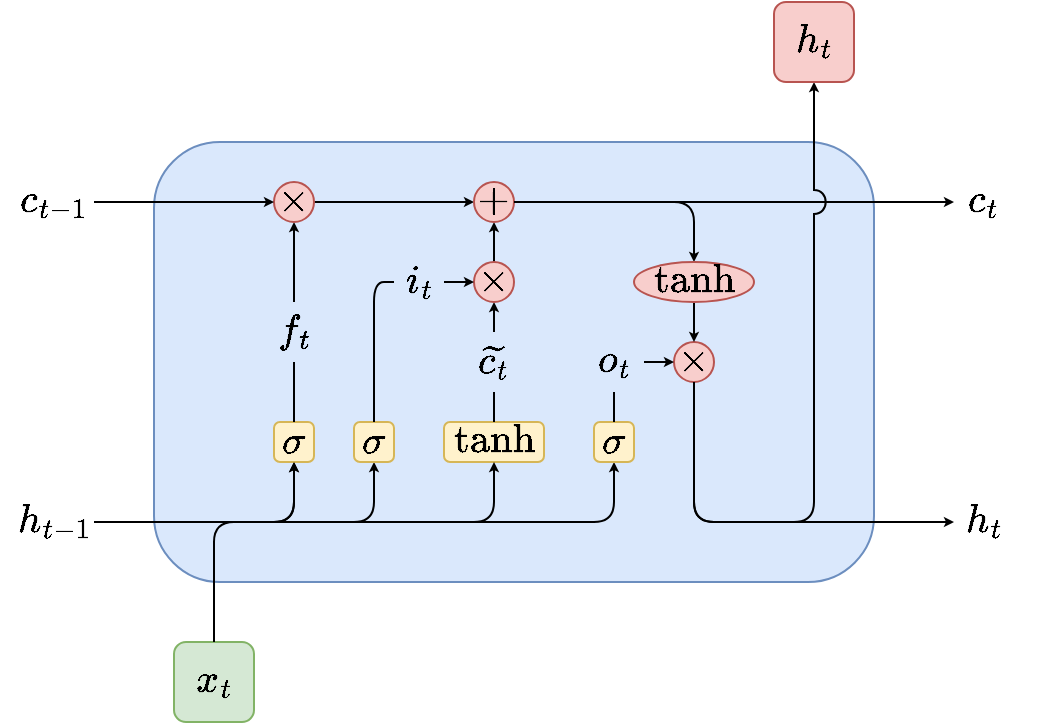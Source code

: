 <mxfile version="14.9.6" type="device"><diagram id="NlMqrlt0H7gpSdNyKNgv" name="Page-1"><mxGraphModel dx="760" dy="690" grid="1" gridSize="10" guides="1" tooltips="1" connect="1" arrows="1" fold="1" page="1" pageScale="1" pageWidth="850" pageHeight="1100" math="1" shadow="0"><root><mxCell id="0"/><mxCell id="1" parent="0"/><mxCell id="H3HsotdIxhZwdMS4Lfef-60" value="" style="rounded=1;whiteSpace=wrap;html=1;labelBackgroundColor=none;fontSize=17;fillColor=#dae8fc;strokeColor=#6c8ebf;" vertex="1" parent="1"><mxGeometry x="270" y="190" width="360" height="220" as="geometry"/></mxCell><mxCell id="H3HsotdIxhZwdMS4Lfef-6" value="$$h_{t-1}$$" style="text;html=1;strokeColor=none;fillColor=none;align=center;verticalAlign=middle;whiteSpace=wrap;rounded=0;labelBackgroundColor=none;fontSize=17;" vertex="1" parent="1"><mxGeometry x="200" y="370" width="40" height="20" as="geometry"/></mxCell><mxCell id="H3HsotdIxhZwdMS4Lfef-24" value="" style="edgeStyle=elbowEdgeStyle;rounded=0;orthogonalLoop=1;jettySize=auto;elbow=vertical;html=1;fontSize=17;startArrow=none;startFill=0;startSize=2;endSize=2;exitX=0.5;exitY=0;exitDx=0;exitDy=0;" edge="1" parent="1" source="H3HsotdIxhZwdMS4Lfef-51" target="H3HsotdIxhZwdMS4Lfef-21"><mxGeometry relative="1" as="geometry"><mxPoint x="340" y="330" as="sourcePoint"/></mxGeometry></mxCell><mxCell id="H3HsotdIxhZwdMS4Lfef-18" value="" style="edgeStyle=elbowEdgeStyle;rounded=0;orthogonalLoop=1;jettySize=auto;elbow=vertical;html=1;fontSize=17;startArrow=none;startFill=0;startSize=2;endSize=2;" edge="1" parent="1" source="H3HsotdIxhZwdMS4Lfef-55" target="H3HsotdIxhZwdMS4Lfef-17"><mxGeometry relative="1" as="geometry"/></mxCell><mxCell id="H3HsotdIxhZwdMS4Lfef-12" value="&lt;span&gt;$$\tanh$$&lt;/span&gt;" style="rounded=1;whiteSpace=wrap;html=1;labelBackgroundColor=none;fontSize=17;fillColor=#fff2cc;strokeColor=#d6b656;" vertex="1" parent="1"><mxGeometry x="415" y="330" width="50" height="20" as="geometry"/></mxCell><mxCell id="H3HsotdIxhZwdMS4Lfef-13" value="" style="endArrow=classic;html=1;fontSize=17;startSize=2;endSize=2;exitX=1;exitY=0.5;exitDx=0;exitDy=0;entryX=0.5;entryY=1;entryDx=0;entryDy=0;" edge="1" parent="1" source="H3HsotdIxhZwdMS4Lfef-6" target="H3HsotdIxhZwdMS4Lfef-43"><mxGeometry width="50" height="50" relative="1" as="geometry"><mxPoint x="310" y="380" as="sourcePoint"/><mxPoint x="340" y="350" as="targetPoint"/><Array as="points"><mxPoint x="340" y="380"/></Array></mxGeometry></mxCell><mxCell id="H3HsotdIxhZwdMS4Lfef-14" value="" style="endArrow=classic;html=1;fontSize=17;startSize=2;endSize=2;exitX=1;exitY=0.5;exitDx=0;exitDy=0;entryX=0.5;entryY=1;entryDx=0;entryDy=0;" edge="1" parent="1" source="H3HsotdIxhZwdMS4Lfef-6" target="H3HsotdIxhZwdMS4Lfef-46"><mxGeometry width="50" height="50" relative="1" as="geometry"><mxPoint x="310" y="380" as="sourcePoint"/><mxPoint x="380" y="350" as="targetPoint"/><Array as="points"><mxPoint x="380" y="380"/></Array></mxGeometry></mxCell><mxCell id="H3HsotdIxhZwdMS4Lfef-15" value="" style="endArrow=classic;html=1;fontSize=17;startSize=2;endSize=2;exitX=1;exitY=0.5;exitDx=0;exitDy=0;entryX=0.5;entryY=1;entryDx=0;entryDy=0;" edge="1" parent="1" source="H3HsotdIxhZwdMS4Lfef-6" target="H3HsotdIxhZwdMS4Lfef-12"><mxGeometry width="50" height="50" relative="1" as="geometry"><mxPoint x="310" y="380" as="sourcePoint"/><mxPoint x="390" y="360" as="targetPoint"/><Array as="points"><mxPoint x="440" y="380"/></Array></mxGeometry></mxCell><mxCell id="H3HsotdIxhZwdMS4Lfef-16" value="" style="endArrow=classic;html=1;fontSize=17;startSize=2;endSize=2;exitX=1;exitY=0.5;exitDx=0;exitDy=0;entryX=0.5;entryY=1;entryDx=0;entryDy=0;" edge="1" parent="1" source="H3HsotdIxhZwdMS4Lfef-6" target="H3HsotdIxhZwdMS4Lfef-47"><mxGeometry width="50" height="50" relative="1" as="geometry"><mxPoint x="310" y="380" as="sourcePoint"/><mxPoint x="500" y="350" as="targetPoint"/><Array as="points"><mxPoint x="500" y="380"/></Array></mxGeometry></mxCell><mxCell id="H3HsotdIxhZwdMS4Lfef-26" value="" style="edgeStyle=elbowEdgeStyle;rounded=0;orthogonalLoop=1;jettySize=auto;elbow=vertical;html=1;fontSize=17;startArrow=none;startFill=0;startSize=2;endSize=2;exitX=0.5;exitY=0;exitDx=0;exitDy=0;" edge="1" parent="1" source="H3HsotdIxhZwdMS4Lfef-17" target="H3HsotdIxhZwdMS4Lfef-25"><mxGeometry relative="1" as="geometry"><mxPoint x="440" y="270" as="sourcePoint"/></mxGeometry></mxCell><mxCell id="H3HsotdIxhZwdMS4Lfef-17" value="$$\times$$" style="ellipse;whiteSpace=wrap;html=1;aspect=fixed;labelBackgroundColor=none;fontSize=17;fillColor=#f8cecc;strokeColor=#b85450;" vertex="1" parent="1"><mxGeometry x="430" y="250" width="20" height="20" as="geometry"/></mxCell><mxCell id="H3HsotdIxhZwdMS4Lfef-19" value="" style="endArrow=classic;html=1;fontSize=17;startSize=2;endSize=2;exitX=1;exitY=0.5;exitDx=0;exitDy=0;entryX=0;entryY=0.5;entryDx=0;entryDy=0;startArrow=none;" edge="1" parent="1" source="H3HsotdIxhZwdMS4Lfef-53" target="H3HsotdIxhZwdMS4Lfef-17"><mxGeometry width="50" height="50" relative="1" as="geometry"><mxPoint x="380" y="330" as="sourcePoint"/><mxPoint x="440" y="320" as="targetPoint"/><Array as="points"/></mxGeometry></mxCell><mxCell id="H3HsotdIxhZwdMS4Lfef-27" value="" style="edgeStyle=elbowEdgeStyle;rounded=0;orthogonalLoop=1;jettySize=auto;elbow=vertical;html=1;fontSize=17;startArrow=none;startFill=0;startSize=2;endSize=2;" edge="1" parent="1" source="H3HsotdIxhZwdMS4Lfef-21" target="H3HsotdIxhZwdMS4Lfef-25"><mxGeometry relative="1" as="geometry"/></mxCell><mxCell id="H3HsotdIxhZwdMS4Lfef-21" value="$$\times$$" style="ellipse;whiteSpace=wrap;html=1;aspect=fixed;labelBackgroundColor=none;fontSize=17;fillColor=#f8cecc;strokeColor=#b85450;" vertex="1" parent="1"><mxGeometry x="330" y="210" width="20" height="20" as="geometry"/></mxCell><mxCell id="H3HsotdIxhZwdMS4Lfef-23" value="" style="edgeStyle=elbowEdgeStyle;rounded=0;orthogonalLoop=1;jettySize=auto;elbow=vertical;html=1;fontSize=17;startArrow=none;startFill=0;startSize=2;endSize=2;exitX=1;exitY=0.5;exitDx=0;exitDy=0;" edge="1" parent="1" source="H3HsotdIxhZwdMS4Lfef-22" target="H3HsotdIxhZwdMS4Lfef-21"><mxGeometry relative="1" as="geometry"><mxPoint x="240" y="220" as="sourcePoint"/></mxGeometry></mxCell><mxCell id="H3HsotdIxhZwdMS4Lfef-22" value="$$c_{t-1}$$" style="text;html=1;strokeColor=none;fillColor=none;align=center;verticalAlign=middle;whiteSpace=wrap;rounded=0;labelBackgroundColor=none;fontSize=17;" vertex="1" parent="1"><mxGeometry x="200" y="210" width="40" height="20" as="geometry"/></mxCell><mxCell id="H3HsotdIxhZwdMS4Lfef-25" value="$$+$$" style="ellipse;whiteSpace=wrap;html=1;aspect=fixed;labelBackgroundColor=none;fontSize=17;fillColor=#f8cecc;strokeColor=#b85450;" vertex="1" parent="1"><mxGeometry x="430" y="210" width="20" height="20" as="geometry"/></mxCell><mxCell id="H3HsotdIxhZwdMS4Lfef-30" value="" style="endArrow=classic;html=1;fontSize=17;startSize=2;endSize=2;exitX=1;exitY=0.5;exitDx=0;exitDy=0;entryX=0.5;entryY=0;entryDx=0;entryDy=0;" edge="1" parent="1" source="H3HsotdIxhZwdMS4Lfef-25" target="H3HsotdIxhZwdMS4Lfef-48"><mxGeometry width="50" height="50" relative="1" as="geometry"><mxPoint x="390" y="350" as="sourcePoint"/><mxPoint x="560" y="250" as="targetPoint"/><Array as="points"><mxPoint x="500" y="220"/><mxPoint x="540" y="220"/></Array></mxGeometry></mxCell><mxCell id="H3HsotdIxhZwdMS4Lfef-31" value="$$\times$$" style="ellipse;whiteSpace=wrap;html=1;aspect=fixed;labelBackgroundColor=none;fontSize=17;fillColor=#f8cecc;strokeColor=#b85450;" vertex="1" parent="1"><mxGeometry x="530" y="290" width="20" height="20" as="geometry"/></mxCell><mxCell id="H3HsotdIxhZwdMS4Lfef-34" value="" style="endArrow=classic;html=1;fontSize=17;startSize=2;endSize=2;entryX=0;entryY=0.5;entryDx=0;entryDy=0;exitX=1;exitY=0.5;exitDx=0;exitDy=0;startArrow=none;" edge="1" parent="1" source="H3HsotdIxhZwdMS4Lfef-57" target="H3HsotdIxhZwdMS4Lfef-31"><mxGeometry width="50" height="50" relative="1" as="geometry"><mxPoint x="550" y="300" as="sourcePoint"/><mxPoint x="460" y="320" as="targetPoint"/><Array as="points"/></mxGeometry></mxCell><mxCell id="H3HsotdIxhZwdMS4Lfef-36" value="$$h_t$$" style="text;html=1;strokeColor=none;fillColor=none;align=center;verticalAlign=middle;whiteSpace=wrap;rounded=0;labelBackgroundColor=none;fontSize=17;" vertex="1" parent="1"><mxGeometry x="670" y="370" width="30" height="20" as="geometry"/></mxCell><mxCell id="H3HsotdIxhZwdMS4Lfef-37" value="" style="endArrow=classic;html=1;fontSize=17;startSize=2;endSize=2;entryX=0;entryY=0.5;entryDx=0;entryDy=0;exitX=0.5;exitY=1;exitDx=0;exitDy=0;" edge="1" parent="1" source="H3HsotdIxhZwdMS4Lfef-31" target="H3HsotdIxhZwdMS4Lfef-36"><mxGeometry width="50" height="50" relative="1" as="geometry"><mxPoint x="500" y="370" as="sourcePoint"/><mxPoint x="550" y="320" as="targetPoint"/><Array as="points"><mxPoint x="540" y="380"/></Array></mxGeometry></mxCell><mxCell id="H3HsotdIxhZwdMS4Lfef-39" value="$$c_t$$" style="text;html=1;strokeColor=none;fillColor=none;align=center;verticalAlign=middle;whiteSpace=wrap;rounded=0;labelBackgroundColor=none;fontSize=17;" vertex="1" parent="1"><mxGeometry x="670" y="210" width="30" height="20" as="geometry"/></mxCell><mxCell id="H3HsotdIxhZwdMS4Lfef-40" value="" style="endArrow=classic;html=1;fontSize=17;startSize=2;endSize=2;exitX=1;exitY=0.5;exitDx=0;exitDy=0;entryX=0;entryY=0.5;entryDx=0;entryDy=0;shadow=0;sketch=0;targetPerimeterSpacing=0;jumpStyle=none;" edge="1" parent="1" source="H3HsotdIxhZwdMS4Lfef-25" target="H3HsotdIxhZwdMS4Lfef-39"><mxGeometry width="50" height="50" relative="1" as="geometry"><mxPoint x="600" y="340" as="sourcePoint"/><mxPoint x="650" y="290" as="targetPoint"/></mxGeometry></mxCell><mxCell id="H3HsotdIxhZwdMS4Lfef-41" value="" style="endArrow=classic;html=1;fontSize=17;startSize=2;endSize=2;exitX=0.5;exitY=1;exitDx=0;exitDy=0;jumpStyle=arc;jumpSize=12;entryX=0.5;entryY=1;entryDx=0;entryDy=0;" edge="1" parent="1" source="H3HsotdIxhZwdMS4Lfef-31" target="H3HsotdIxhZwdMS4Lfef-62"><mxGeometry width="50" height="50" relative="1" as="geometry"><mxPoint x="430" y="320" as="sourcePoint"/><mxPoint x="620" y="150" as="targetPoint"/><Array as="points"><mxPoint x="540" y="380"/><mxPoint x="600" y="380"/></Array></mxGeometry></mxCell><mxCell id="H3HsotdIxhZwdMS4Lfef-43" value="&lt;span&gt;$$\sigma$$&lt;/span&gt;" style="rounded=1;whiteSpace=wrap;html=1;labelBackgroundColor=none;fontSize=17;fillColor=#fff2cc;strokeColor=#d6b656;" vertex="1" parent="1"><mxGeometry x="330" y="330" width="20" height="20" as="geometry"/></mxCell><mxCell id="H3HsotdIxhZwdMS4Lfef-46" value="&lt;span&gt;$$\sigma$$&lt;/span&gt;" style="rounded=1;whiteSpace=wrap;html=1;labelBackgroundColor=none;fontSize=17;fillColor=#fff2cc;strokeColor=#d6b656;" vertex="1" parent="1"><mxGeometry x="370" y="330" width="20" height="20" as="geometry"/></mxCell><mxCell id="H3HsotdIxhZwdMS4Lfef-47" value="&lt;span&gt;$$\sigma$$&lt;/span&gt;" style="rounded=1;whiteSpace=wrap;html=1;labelBackgroundColor=none;fontSize=17;fillColor=#fff2cc;strokeColor=#d6b656;" vertex="1" parent="1"><mxGeometry x="490" y="330" width="20" height="20" as="geometry"/></mxCell><mxCell id="H3HsotdIxhZwdMS4Lfef-49" value="" style="edgeStyle=elbowEdgeStyle;rounded=0;sketch=0;jumpStyle=arc;jumpSize=12;orthogonalLoop=1;jettySize=auto;elbow=vertical;html=1;shadow=0;fontSize=17;startArrow=none;startFill=0;startSize=2;endSize=2;targetPerimeterSpacing=0;" edge="1" parent="1" source="H3HsotdIxhZwdMS4Lfef-48" target="H3HsotdIxhZwdMS4Lfef-31"><mxGeometry relative="1" as="geometry"/></mxCell><mxCell id="H3HsotdIxhZwdMS4Lfef-48" value="&lt;span&gt;$$\tanh$$&lt;/span&gt;" style="ellipse;whiteSpace=wrap;html=1;labelBackgroundColor=none;fontSize=17;fillColor=#f8cecc;strokeColor=#b85450;" vertex="1" parent="1"><mxGeometry x="510" y="250" width="60" height="20" as="geometry"/></mxCell><mxCell id="H3HsotdIxhZwdMS4Lfef-51" value="$$f_t$$" style="text;html=1;strokeColor=none;fillColor=none;align=center;verticalAlign=middle;whiteSpace=wrap;rounded=0;labelBackgroundColor=none;fontSize=17;" vertex="1" parent="1"><mxGeometry x="320" y="270" width="40" height="30" as="geometry"/></mxCell><mxCell id="H3HsotdIxhZwdMS4Lfef-52" value="" style="edgeStyle=elbowEdgeStyle;rounded=0;orthogonalLoop=1;jettySize=auto;elbow=vertical;html=1;fontSize=17;startArrow=none;startFill=0;startSize=2;endSize=2;exitX=0.5;exitY=0;exitDx=0;exitDy=0;endArrow=none;" edge="1" parent="1" source="H3HsotdIxhZwdMS4Lfef-43" target="H3HsotdIxhZwdMS4Lfef-51"><mxGeometry relative="1" as="geometry"><mxPoint x="340" y="330" as="sourcePoint"/><mxPoint x="340" y="230" as="targetPoint"/></mxGeometry></mxCell><mxCell id="H3HsotdIxhZwdMS4Lfef-53" value="$$i_t$$" style="text;html=1;strokeColor=none;fillColor=none;align=center;verticalAlign=middle;whiteSpace=wrap;rounded=0;labelBackgroundColor=none;fontSize=17;" vertex="1" parent="1"><mxGeometry x="390" y="245" width="25" height="30" as="geometry"/></mxCell><mxCell id="H3HsotdIxhZwdMS4Lfef-54" value="" style="endArrow=none;html=1;fontSize=17;startSize=2;endSize=2;exitX=0.5;exitY=0;exitDx=0;exitDy=0;entryX=0;entryY=0.5;entryDx=0;entryDy=0;" edge="1" parent="1" source="H3HsotdIxhZwdMS4Lfef-46" target="H3HsotdIxhZwdMS4Lfef-53"><mxGeometry width="50" height="50" relative="1" as="geometry"><mxPoint x="380" y="330" as="sourcePoint"/><mxPoint x="430" y="300" as="targetPoint"/><Array as="points"><mxPoint x="380" y="260"/></Array></mxGeometry></mxCell><mxCell id="H3HsotdIxhZwdMS4Lfef-55" value="$$\widetilde{c_t}$$" style="text;html=1;strokeColor=none;fillColor=none;align=center;verticalAlign=middle;whiteSpace=wrap;rounded=0;labelBackgroundColor=none;fontSize=17;" vertex="1" parent="1"><mxGeometry x="425" y="285" width="30" height="30" as="geometry"/></mxCell><mxCell id="H3HsotdIxhZwdMS4Lfef-56" value="" style="edgeStyle=elbowEdgeStyle;rounded=0;orthogonalLoop=1;jettySize=auto;elbow=vertical;html=1;fontSize=17;startArrow=none;startFill=0;startSize=2;endSize=2;endArrow=none;" edge="1" parent="1" source="H3HsotdIxhZwdMS4Lfef-12" target="H3HsotdIxhZwdMS4Lfef-55"><mxGeometry relative="1" as="geometry"><mxPoint x="440" y="330" as="sourcePoint"/><mxPoint x="440" y="270" as="targetPoint"/></mxGeometry></mxCell><mxCell id="H3HsotdIxhZwdMS4Lfef-57" value="$$o_t$$" style="text;html=1;strokeColor=none;fillColor=none;align=center;verticalAlign=middle;whiteSpace=wrap;rounded=0;labelBackgroundColor=none;fontSize=17;" vertex="1" parent="1"><mxGeometry x="485" y="285" width="30" height="30" as="geometry"/></mxCell><mxCell id="H3HsotdIxhZwdMS4Lfef-58" value="" style="endArrow=none;html=1;fontSize=17;startSize=2;endSize=2;entryX=0.5;entryY=1;entryDx=0;entryDy=0;exitX=0.5;exitY=0;exitDx=0;exitDy=0;" edge="1" parent="1" source="H3HsotdIxhZwdMS4Lfef-47" target="H3HsotdIxhZwdMS4Lfef-57"><mxGeometry width="50" height="50" relative="1" as="geometry"><mxPoint x="500" y="330" as="sourcePoint"/><mxPoint x="550" y="300" as="targetPoint"/><Array as="points"/></mxGeometry></mxCell><mxCell id="H3HsotdIxhZwdMS4Lfef-61" value="&lt;span&gt;$$x_t$$&lt;/span&gt;" style="rounded=1;whiteSpace=wrap;html=1;labelBackgroundColor=none;fontSize=17;fillColor=#d5e8d4;strokeColor=#82b366;" vertex="1" parent="1"><mxGeometry x="280" y="440" width="40" height="40" as="geometry"/></mxCell><mxCell id="H3HsotdIxhZwdMS4Lfef-62" value="$$h_t$$" style="rounded=1;whiteSpace=wrap;html=1;labelBackgroundColor=none;fontSize=17;fillColor=#f8cecc;strokeColor=#b85450;" vertex="1" parent="1"><mxGeometry x="580" y="120" width="40" height="40" as="geometry"/></mxCell><mxCell id="H3HsotdIxhZwdMS4Lfef-63" value="" style="endArrow=classic;html=1;shadow=0;fontSize=17;startSize=2;endSize=2;targetPerimeterSpacing=0;exitX=0.5;exitY=0;exitDx=0;exitDy=0;entryX=0.5;entryY=1;entryDx=0;entryDy=0;" edge="1" parent="1" source="H3HsotdIxhZwdMS4Lfef-61" target="H3HsotdIxhZwdMS4Lfef-43"><mxGeometry width="50" height="50" relative="1" as="geometry"><mxPoint x="290" y="390" as="sourcePoint"/><mxPoint x="340" y="340" as="targetPoint"/><Array as="points"><mxPoint x="300" y="380"/><mxPoint x="340" y="380"/></Array></mxGeometry></mxCell></root></mxGraphModel></diagram></mxfile>